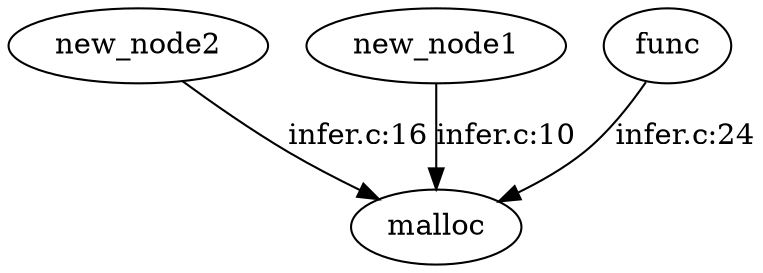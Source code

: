 digraph G {
  new_node2;
  new_node1;
  func;
  malloc;
  
  
  new_node2 -> malloc [label="infer.c:16", ];
  new_node1 -> malloc [label="infer.c:10", ];
  func -> malloc [label="infer.c:24", ];
  
  }